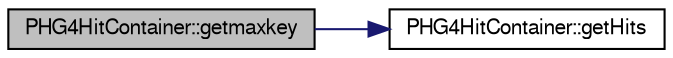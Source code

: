 digraph "PHG4HitContainer::getmaxkey"
{
  bgcolor="transparent";
  edge [fontname="FreeSans",fontsize="10",labelfontname="FreeSans",labelfontsize="10"];
  node [fontname="FreeSans",fontsize="10",shape=record];
  rankdir="LR";
  Node1 [label="PHG4HitContainer::getmaxkey",height=0.2,width=0.4,color="black", fillcolor="grey75", style="filled" fontcolor="black"];
  Node1 -> Node2 [color="midnightblue",fontsize="10",style="solid",fontname="FreeSans"];
  Node2 [label="PHG4HitContainer::getHits",height=0.2,width=0.4,color="black",URL="$d4/d30/classPHG4HitContainer.html#a58675c9ee1bd7f21c205a76bf13459fb",tooltip="return all hist "];
}
